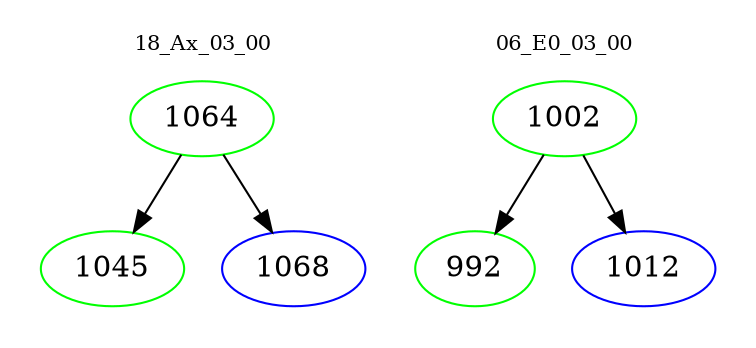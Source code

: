 digraph{
subgraph cluster_0 {
color = white
label = "18_Ax_03_00";
fontsize=10;
T0_1064 [label="1064", color="green"]
T0_1064 -> T0_1045 [color="black"]
T0_1045 [label="1045", color="green"]
T0_1064 -> T0_1068 [color="black"]
T0_1068 [label="1068", color="blue"]
}
subgraph cluster_1 {
color = white
label = "06_E0_03_00";
fontsize=10;
T1_1002 [label="1002", color="green"]
T1_1002 -> T1_992 [color="black"]
T1_992 [label="992", color="green"]
T1_1002 -> T1_1012 [color="black"]
T1_1012 [label="1012", color="blue"]
}
}
